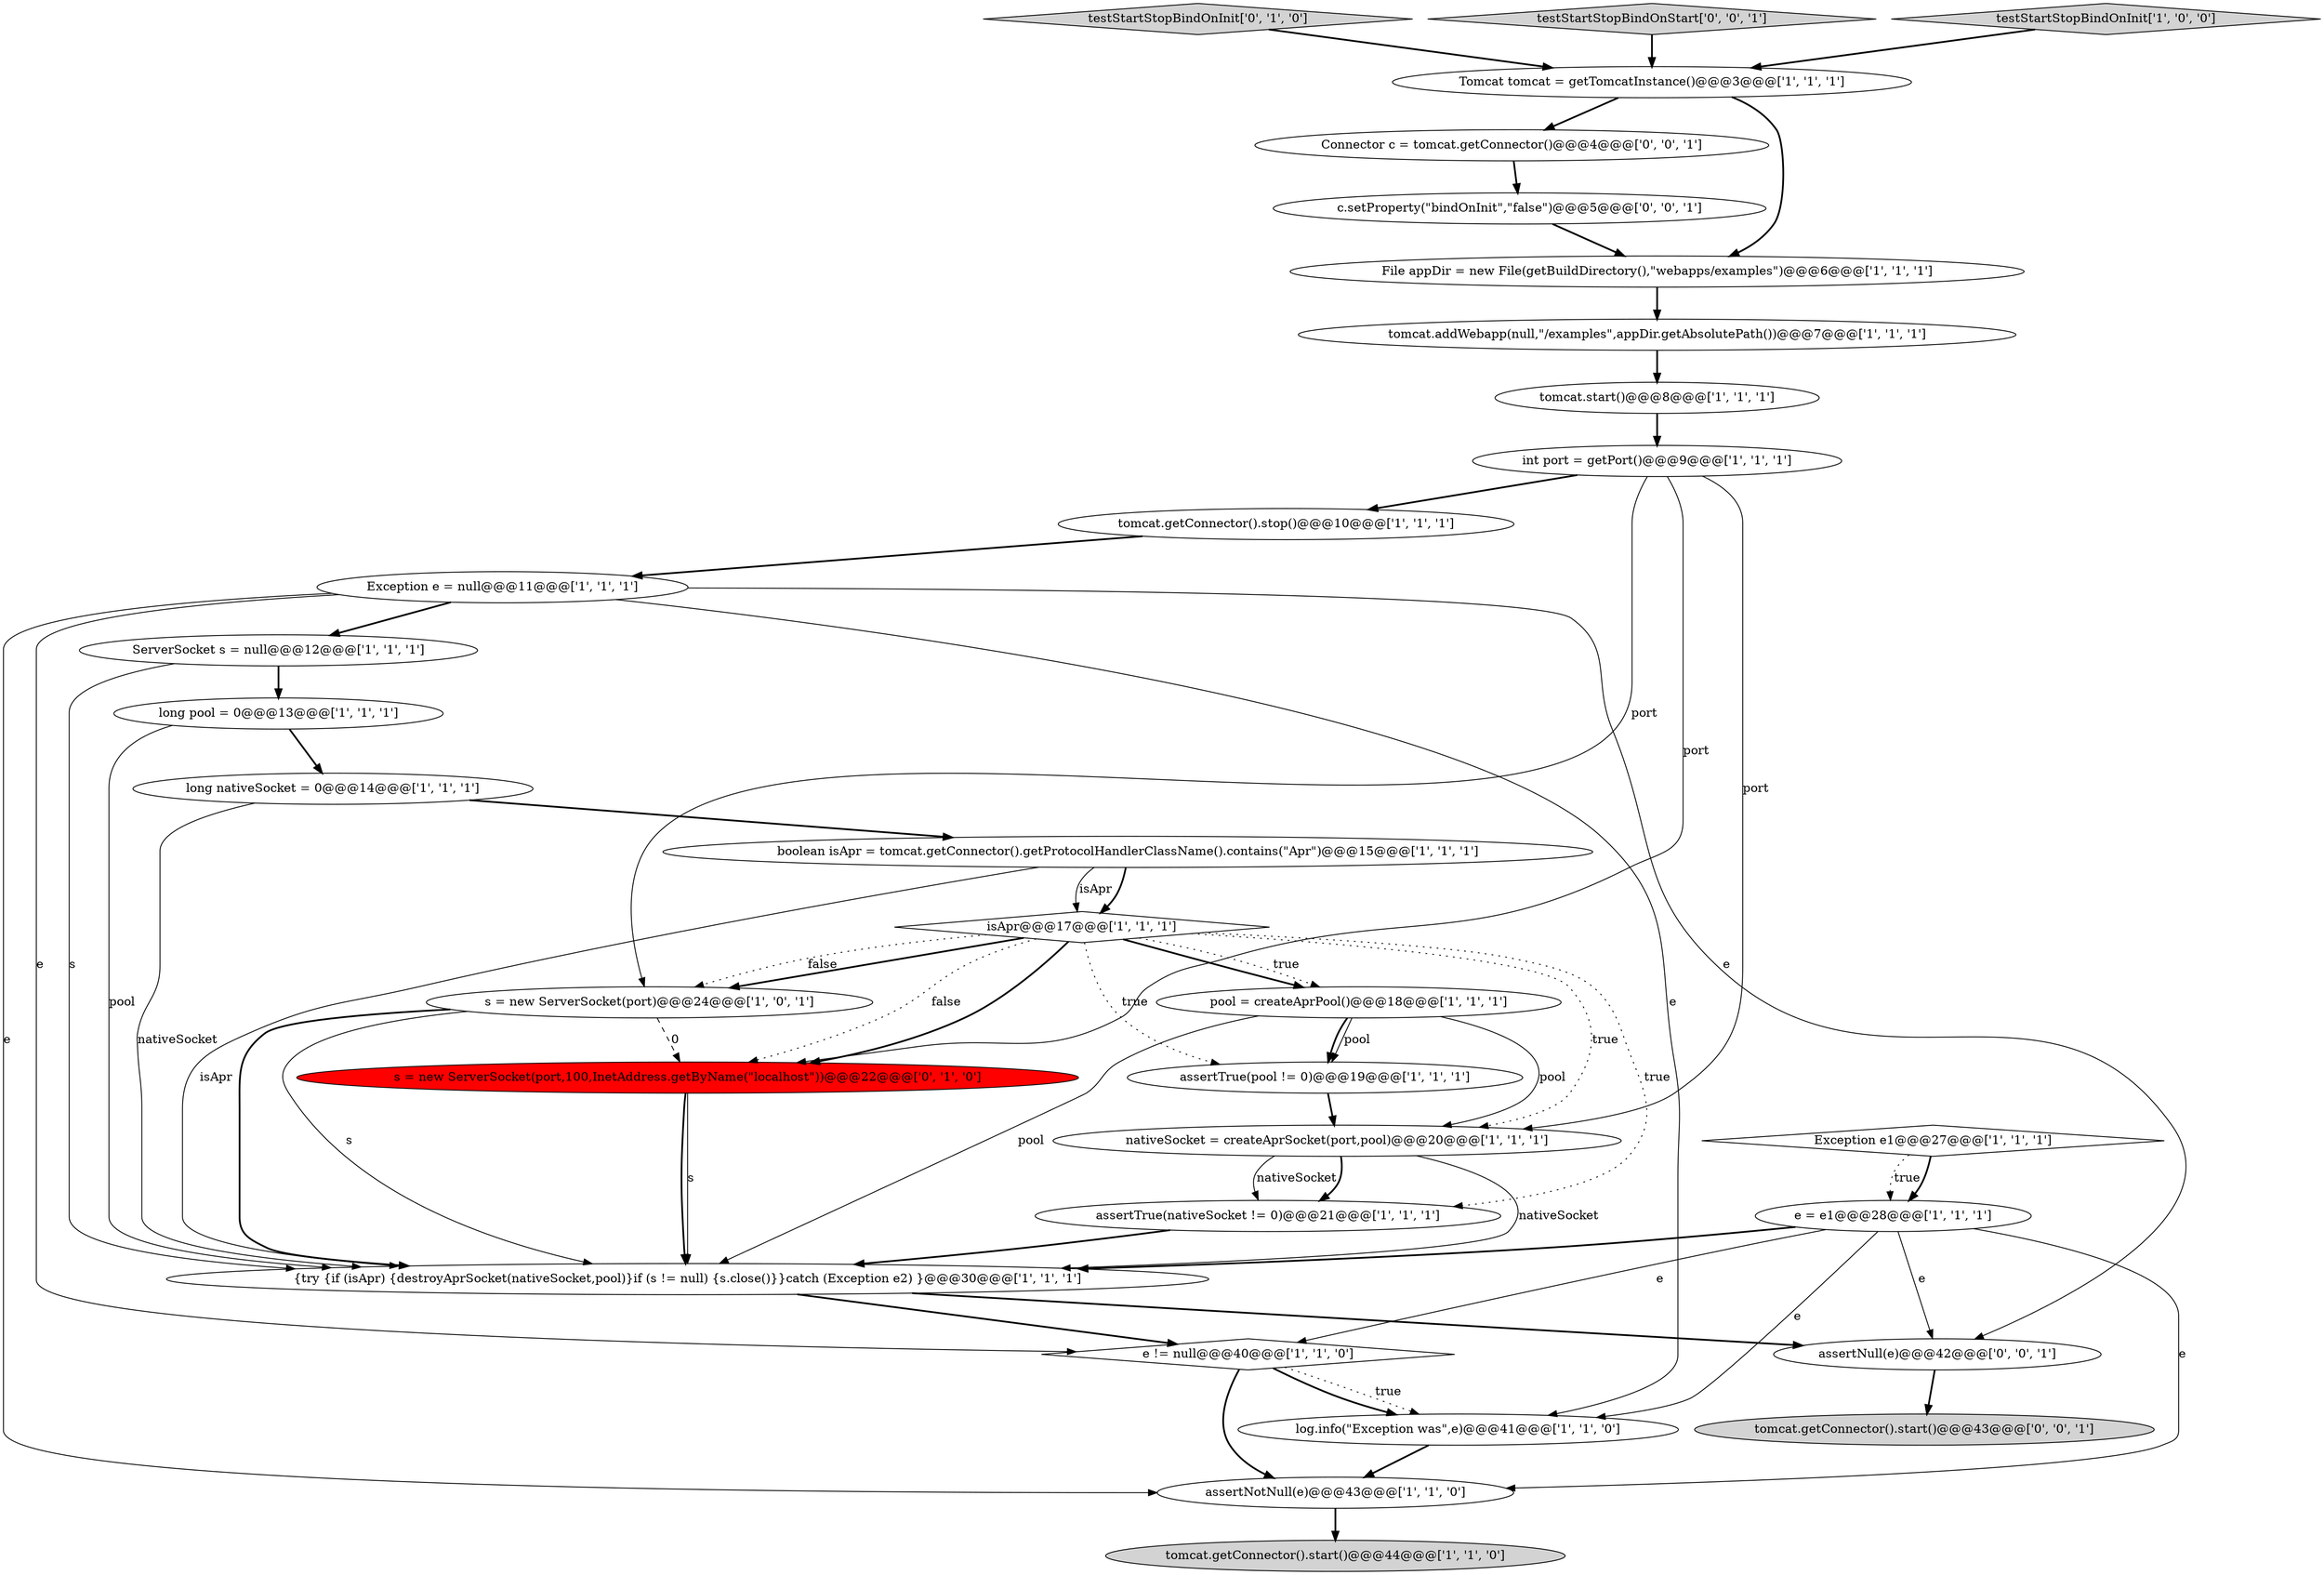 digraph {
9 [style = filled, label = "File appDir = new File(getBuildDirectory(),\"webapps/examples\")@@@6@@@['1', '1', '1']", fillcolor = white, shape = ellipse image = "AAA0AAABBB1BBB"];
16 [style = filled, label = "Exception e = null@@@11@@@['1', '1', '1']", fillcolor = white, shape = ellipse image = "AAA0AAABBB1BBB"];
26 [style = filled, label = "testStartStopBindOnInit['0', '1', '0']", fillcolor = lightgray, shape = diamond image = "AAA0AAABBB2BBB"];
28 [style = filled, label = "testStartStopBindOnStart['0', '0', '1']", fillcolor = lightgray, shape = diamond image = "AAA0AAABBB3BBB"];
17 [style = filled, label = "nativeSocket = createAprSocket(port,pool)@@@20@@@['1', '1', '1']", fillcolor = white, shape = ellipse image = "AAA0AAABBB1BBB"];
12 [style = filled, label = "assertTrue(nativeSocket != 0)@@@21@@@['1', '1', '1']", fillcolor = white, shape = ellipse image = "AAA0AAABBB1BBB"];
6 [style = filled, label = "long nativeSocket = 0@@@14@@@['1', '1', '1']", fillcolor = white, shape = ellipse image = "AAA0AAABBB1BBB"];
22 [style = filled, label = "s = new ServerSocket(port)@@@24@@@['1', '0', '1']", fillcolor = white, shape = ellipse image = "AAA0AAABBB1BBB"];
2 [style = filled, label = "pool = createAprPool()@@@18@@@['1', '1', '1']", fillcolor = white, shape = ellipse image = "AAA0AAABBB1BBB"];
10 [style = filled, label = "boolean isApr = tomcat.getConnector().getProtocolHandlerClassName().contains(\"Apr\")@@@15@@@['1', '1', '1']", fillcolor = white, shape = ellipse image = "AAA0AAABBB1BBB"];
31 [style = filled, label = "tomcat.getConnector().start()@@@43@@@['0', '0', '1']", fillcolor = lightgray, shape = ellipse image = "AAA0AAABBB3BBB"];
29 [style = filled, label = "c.setProperty(\"bindOnInit\",\"false\")@@@5@@@['0', '0', '1']", fillcolor = white, shape = ellipse image = "AAA0AAABBB3BBB"];
25 [style = filled, label = "s = new ServerSocket(port,100,InetAddress.getByName(\"localhost\"))@@@22@@@['0', '1', '0']", fillcolor = red, shape = ellipse image = "AAA1AAABBB2BBB"];
27 [style = filled, label = "Connector c = tomcat.getConnector()@@@4@@@['0', '0', '1']", fillcolor = white, shape = ellipse image = "AAA0AAABBB3BBB"];
1 [style = filled, label = "assertNotNull(e)@@@43@@@['1', '1', '0']", fillcolor = white, shape = ellipse image = "AAA0AAABBB1BBB"];
4 [style = filled, label = "{try {if (isApr) {destroyAprSocket(nativeSocket,pool)}if (s != null) {s.close()}}catch (Exception e2) }@@@30@@@['1', '1', '1']", fillcolor = white, shape = ellipse image = "AAA0AAABBB1BBB"];
15 [style = filled, label = "e != null@@@40@@@['1', '1', '0']", fillcolor = white, shape = diamond image = "AAA0AAABBB1BBB"];
30 [style = filled, label = "assertNull(e)@@@42@@@['0', '0', '1']", fillcolor = white, shape = ellipse image = "AAA0AAABBB3BBB"];
13 [style = filled, label = "Exception e1@@@27@@@['1', '1', '1']", fillcolor = white, shape = diamond image = "AAA0AAABBB1BBB"];
18 [style = filled, label = "int port = getPort()@@@9@@@['1', '1', '1']", fillcolor = white, shape = ellipse image = "AAA0AAABBB1BBB"];
0 [style = filled, label = "testStartStopBindOnInit['1', '0', '0']", fillcolor = lightgray, shape = diamond image = "AAA0AAABBB1BBB"];
3 [style = filled, label = "tomcat.addWebapp(null,\"/examples\",appDir.getAbsolutePath())@@@7@@@['1', '1', '1']", fillcolor = white, shape = ellipse image = "AAA0AAABBB1BBB"];
24 [style = filled, label = "isApr@@@17@@@['1', '1', '1']", fillcolor = white, shape = diamond image = "AAA0AAABBB1BBB"];
19 [style = filled, label = "log.info(\"Exception was\",e)@@@41@@@['1', '1', '0']", fillcolor = white, shape = ellipse image = "AAA0AAABBB1BBB"];
8 [style = filled, label = "long pool = 0@@@13@@@['1', '1', '1']", fillcolor = white, shape = ellipse image = "AAA0AAABBB1BBB"];
21 [style = filled, label = "assertTrue(pool != 0)@@@19@@@['1', '1', '1']", fillcolor = white, shape = ellipse image = "AAA0AAABBB1BBB"];
5 [style = filled, label = "tomcat.getConnector().stop()@@@10@@@['1', '1', '1']", fillcolor = white, shape = ellipse image = "AAA0AAABBB1BBB"];
23 [style = filled, label = "ServerSocket s = null@@@12@@@['1', '1', '1']", fillcolor = white, shape = ellipse image = "AAA0AAABBB1BBB"];
14 [style = filled, label = "e = e1@@@28@@@['1', '1', '1']", fillcolor = white, shape = ellipse image = "AAA0AAABBB1BBB"];
11 [style = filled, label = "tomcat.start()@@@8@@@['1', '1', '1']", fillcolor = white, shape = ellipse image = "AAA0AAABBB1BBB"];
7 [style = filled, label = "Tomcat tomcat = getTomcatInstance()@@@3@@@['1', '1', '1']", fillcolor = white, shape = ellipse image = "AAA0AAABBB1BBB"];
20 [style = filled, label = "tomcat.getConnector().start()@@@44@@@['1', '1', '0']", fillcolor = lightgray, shape = ellipse image = "AAA0AAABBB1BBB"];
24->12 [style = dotted, label="true"];
17->12 [style = solid, label="nativeSocket"];
24->25 [style = dotted, label="false"];
17->4 [style = solid, label="nativeSocket"];
22->25 [style = dashed, label="0"];
18->17 [style = solid, label="port"];
26->7 [style = bold, label=""];
24->2 [style = bold, label=""];
25->4 [style = solid, label="s"];
10->24 [style = bold, label=""];
16->15 [style = solid, label="e"];
24->17 [style = dotted, label="true"];
29->9 [style = bold, label=""];
4->15 [style = bold, label=""];
16->19 [style = solid, label="e"];
10->4 [style = solid, label="isApr"];
3->11 [style = bold, label=""];
28->7 [style = bold, label=""];
10->24 [style = solid, label="isApr"];
1->20 [style = bold, label=""];
25->4 [style = bold, label=""];
18->25 [style = solid, label="port"];
8->6 [style = bold, label=""];
16->23 [style = bold, label=""];
23->8 [style = bold, label=""];
15->19 [style = bold, label=""];
24->22 [style = bold, label=""];
16->1 [style = solid, label="e"];
6->4 [style = solid, label="nativeSocket"];
11->18 [style = bold, label=""];
22->4 [style = bold, label=""];
0->7 [style = bold, label=""];
23->4 [style = solid, label="s"];
5->16 [style = bold, label=""];
7->9 [style = bold, label=""];
14->19 [style = solid, label="e"];
19->1 [style = bold, label=""];
17->12 [style = bold, label=""];
22->4 [style = solid, label="s"];
4->30 [style = bold, label=""];
12->4 [style = bold, label=""];
14->1 [style = solid, label="e"];
2->17 [style = solid, label="pool"];
2->21 [style = bold, label=""];
30->31 [style = bold, label=""];
24->25 [style = bold, label=""];
18->5 [style = bold, label=""];
6->10 [style = bold, label=""];
8->4 [style = solid, label="pool"];
16->30 [style = solid, label="e"];
15->19 [style = dotted, label="true"];
18->22 [style = solid, label="port"];
7->27 [style = bold, label=""];
14->30 [style = solid, label="e"];
24->22 [style = dotted, label="false"];
9->3 [style = bold, label=""];
2->21 [style = solid, label="pool"];
24->2 [style = dotted, label="true"];
27->29 [style = bold, label=""];
13->14 [style = dotted, label="true"];
24->21 [style = dotted, label="true"];
21->17 [style = bold, label=""];
13->14 [style = bold, label=""];
14->15 [style = solid, label="e"];
2->4 [style = solid, label="pool"];
14->4 [style = bold, label=""];
15->1 [style = bold, label=""];
}
